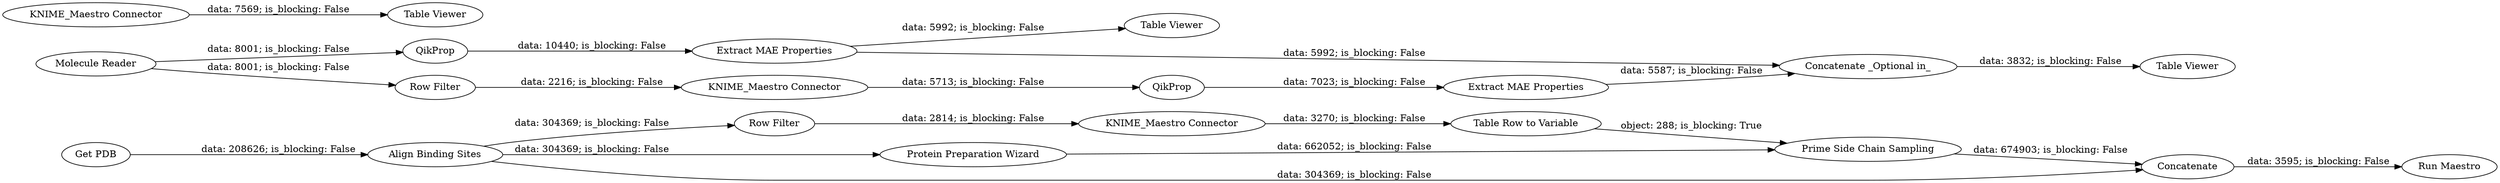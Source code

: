 digraph {
	"4817958591774568230_8353" [label="Table Row to Variable"]
	"4817958591774568230_8338" [label="Table Viewer"]
	"4817958591774568230_8253" [label="Protein Preparation Wizard"]
	"4817958591774568230_8350" [label=Concatenate]
	"4817958591774568230_8330" [label=QikProp]
	"4817958591774568230_8347" [label="Table Viewer"]
	"4817958591774568230_8349" [label="Row Filter"]
	"4817958591774568230_8335" [label="Extract MAE Properties"]
	"4817958591774568230_8354" [label="Table Viewer"]
	"4817958591774568230_8334" [label="Row Filter"]
	"4817958591774568230_8340" [label="KNIME_Maestro Connector"]
	"4817958591774568230_8337" [label="Concatenate _Optional in_"]
	"4817958591774568230_8255" [label="Get PDB"]
	"4817958591774568230_8342" [label="KNIME_Maestro Connector"]
	"4817958591774568230_8346" [label="Molecule Reader"]
	"4817958591774568230_8351" [label="Run Maestro"]
	"4817958591774568230_8332" [label=QikProp]
	"4817958591774568230_8352" [label="Prime Side Chain Sampling"]
	"4817958591774568230_28" [label="Align Binding Sites"]
	"4817958591774568230_8348" [label="KNIME_Maestro Connector"]
	"4817958591774568230_8336" [label="Extract MAE Properties"]
	"4817958591774568230_8334" -> "4817958591774568230_8340" [label="data: 2216; is_blocking: False"]
	"4817958591774568230_8330" -> "4817958591774568230_8335" [label="data: 10440; is_blocking: False"]
	"4817958591774568230_8335" -> "4817958591774568230_8354" [label="data: 5992; is_blocking: False"]
	"4817958591774568230_8353" -> "4817958591774568230_8352" [label="object: 288; is_blocking: True"]
	"4817958591774568230_8346" -> "4817958591774568230_8334" [label="data: 8001; is_blocking: False"]
	"4817958591774568230_8342" -> "4817958591774568230_8347" [label="data: 7569; is_blocking: False"]
	"4817958591774568230_8253" -> "4817958591774568230_8352" [label="data: 662052; is_blocking: False"]
	"4817958591774568230_28" -> "4817958591774568230_8350" [label="data: 304369; is_blocking: False"]
	"4817958591774568230_8335" -> "4817958591774568230_8337" [label="data: 5992; is_blocking: False"]
	"4817958591774568230_8349" -> "4817958591774568230_8348" [label="data: 2814; is_blocking: False"]
	"4817958591774568230_8337" -> "4817958591774568230_8338" [label="data: 3832; is_blocking: False"]
	"4817958591774568230_8332" -> "4817958591774568230_8336" [label="data: 7023; is_blocking: False"]
	"4817958591774568230_28" -> "4817958591774568230_8349" [label="data: 304369; is_blocking: False"]
	"4817958591774568230_8348" -> "4817958591774568230_8353" [label="data: 3270; is_blocking: False"]
	"4817958591774568230_8352" -> "4817958591774568230_8350" [label="data: 674903; is_blocking: False"]
	"4817958591774568230_8340" -> "4817958591774568230_8332" [label="data: 5713; is_blocking: False"]
	"4817958591774568230_8346" -> "4817958591774568230_8330" [label="data: 8001; is_blocking: False"]
	"4817958591774568230_8350" -> "4817958591774568230_8351" [label="data: 3595; is_blocking: False"]
	"4817958591774568230_8336" -> "4817958591774568230_8337" [label="data: 5587; is_blocking: False"]
	"4817958591774568230_28" -> "4817958591774568230_8253" [label="data: 304369; is_blocking: False"]
	"4817958591774568230_8255" -> "4817958591774568230_28" [label="data: 208626; is_blocking: False"]
	rankdir=LR
}
